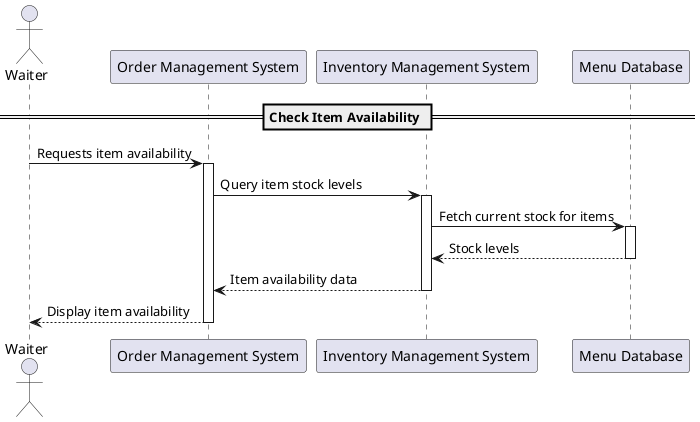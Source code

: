 @startuml
actor Waiter
participant "Order Management System" as OMS
participant "Inventory Management System" as IMS
participant "Menu Database" as MDB

== Check Item Availability ==

Waiter -> OMS: Requests item availability
activate OMS

OMS -> IMS: Query item stock levels
activate IMS

IMS -> MDB: Fetch current stock for items
activate MDB

MDB --> IMS: Stock levels
deactivate MDB

IMS --> OMS: Item availability data
deactivate IMS

OMS --> Waiter: Display item availability
deactivate OMS

@enduml